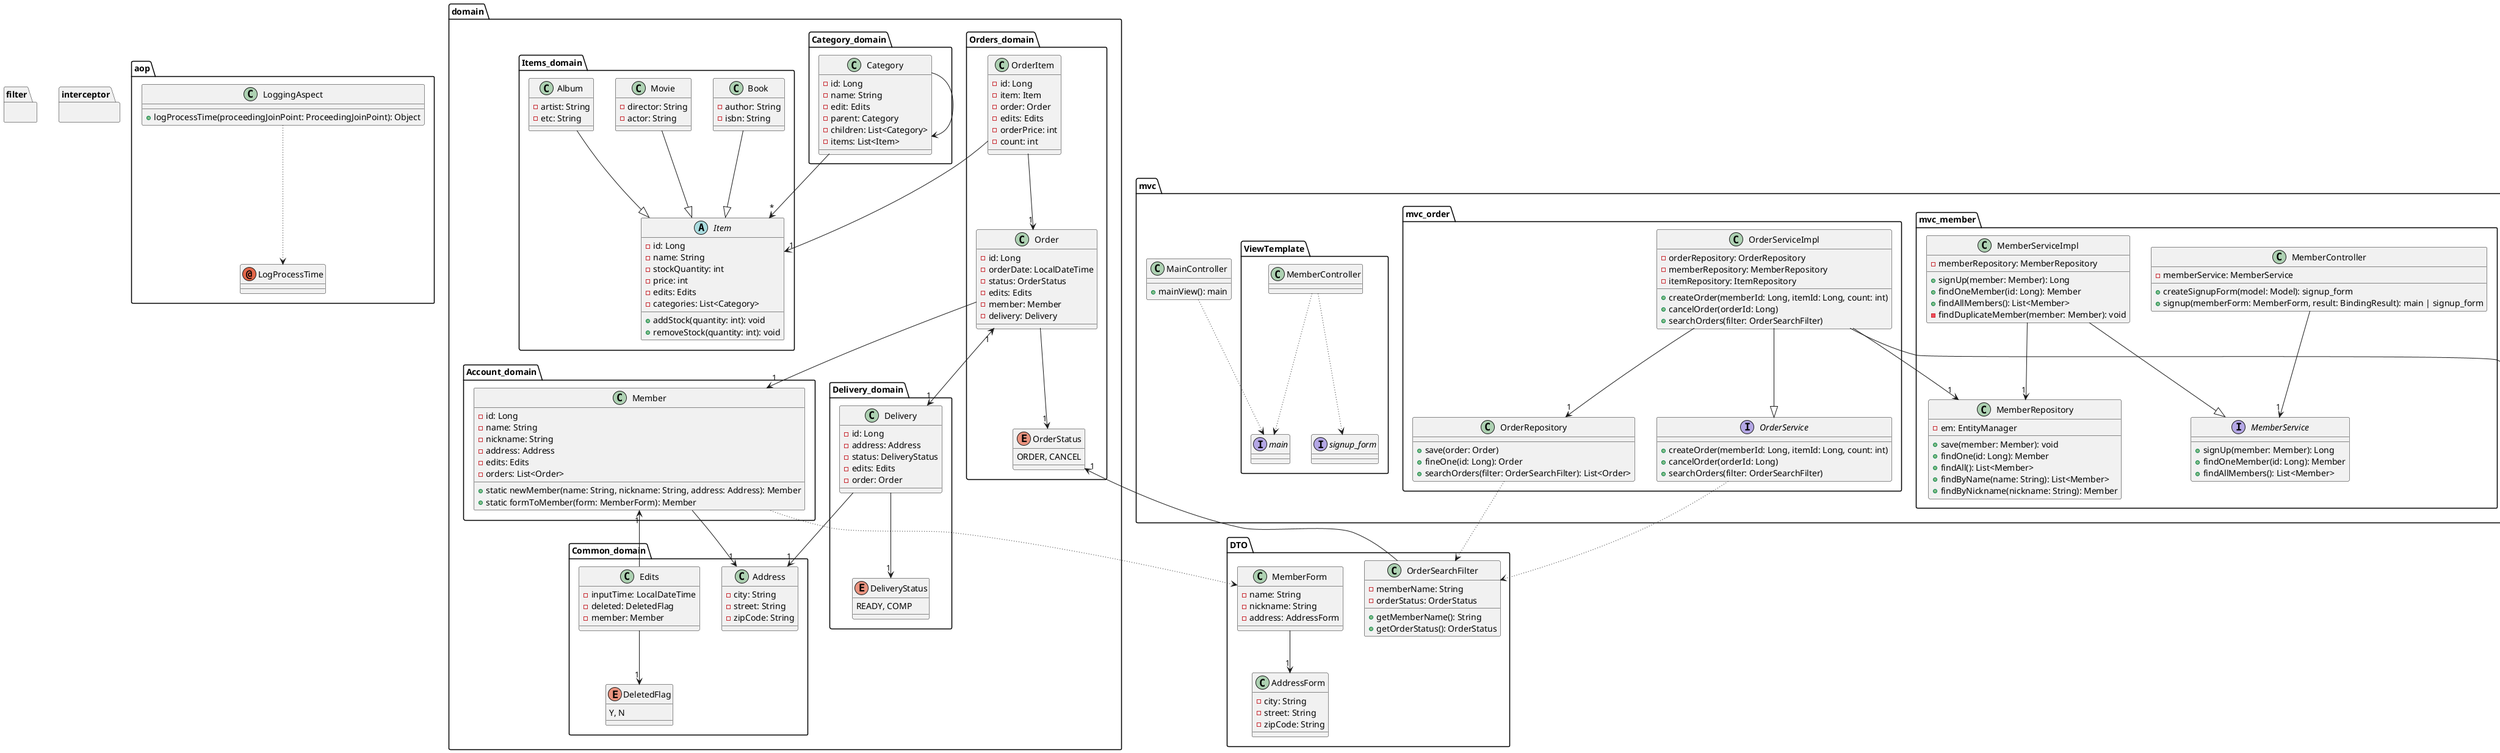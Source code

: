 @startuml
package aop {
    annotation LogProcessTime

    class LoggingAspect {
        + logProcessTime(proceedingJoinPoint: ProceedingJoinPoint): Object
    }
    LoggingAspect -[dotted]-> LogProcessTime
}
package filter {
}
package interceptor {
}

package DTO {
    class OrderSearchFilter {
        - memberName: String
        - orderStatus: OrderStatus
        + getMemberName(): String
        + getOrderStatus(): OrderStatus
    }

    class AddressForm {
        - city: String
        - street: String
        - zipCode: String
    }

    class MemberForm {
        - name: String
        - nickname: String
        - address: AddressForm
    }
    MemberForm --> "1" AddressForm
}

package domain {
    package Common_domain {
        class Address {
            - city: String
            - street: String
            - zipCode: String
        }

        class Edits {
            - inputTime: LocalDateTime
            - deleted: DeletedFlag
            - member: Member
        }
        Edits --> "1" DeletedFlag

        enum DeletedFlag {
            Y, N
        }
    }

    package Category_domain {
        class Category {
            - id: Long
            - name: String
            - edit: Edits
            - parent: Category
            - children: List<Category>
            - items: List<Item>
        }
        Category --> Category
    }

    package Account_domain {
        class Member {
            - id: Long
            - name: String
            - nickname: String
            - address: Address
            - edits: Edits
            - orders: List<Order>
            + static newMember(name: String, nickname: String, address: Address): Member
            + static formToMember(form: MemberForm): Member
        }
        Member --> "1" Address
        Edits --> "1" Member
        Member -[dotted]-> MemberForm
    }

    package Orders_domain {
        class Order {
            - id: Long
            - orderDate: LocalDateTime
            - status: OrderStatus
            - edits: Edits
            - member: Member
            - delivery: Delivery
        }
        Order --> "1" Member
        Order --> "1" OrderStatus
        OrderSearchFilter --> "1" OrderStatus

        enum OrderStatus {
            ORDER, CANCEL
        }

        class OrderItem {
            - id: Long
            - item: Item
            - order: Order
            - edits: Edits
            - orderPrice: int
            - count: int
        }
        OrderItem --> "1" Order
    }

    package Delivery_domain {
        class Delivery {
            - id: Long
            - address: Address
            - status: DeliveryStatus
            - edits: Edits
            - order: Order
        }
        Order "1" <--> "1" Delivery
        Delivery --> "1" DeliveryStatus
        Delivery --> "1" Address

        enum DeliveryStatus {
            READY, COMP
        }
    }

    package Items_domain {
        abstract class Item {
            - id: Long
            - name: String
            - stockQuantity: int
            - price: int
            - edits: Edits
            - categories: List<Category>

            + addStock(quantity: int): void
            + removeStock(quantity: int): void
        }
        OrderItem --> "1" Item
        Category --> "*" Item

        class Album {
            - artist: String
            - etc: String
        }
        Album --|> Item

        class Book {
            - author: String
            - isbn: String
        }
        Book --|> Item

        class Movie {
            - director: String
            - actor: String
        }
        Movie --|> Item
    }
}

package exception {
    class DuplicateRowException {
        - errorCode: String
    }
    class NotEnoughStockException {
        - errorCode: String
    }
}


package mvc {
    class MainController {
        + mainView(): main
    }

    package ViewTemplate {
        interface signup_form
        interface main

        MemberController -[dotted]-> main
        MemberController -[dotted]-> signup_form
        MainController -[dotted]-> main
    }
    package mvc_member {
        class MemberController {
            - memberService: MemberService
            + createSignupForm(model: Model): signup_form
            + signup(memberForm: MemberForm, result: BindingResult): main | signup_form
        }
        MemberController --> "1" MemberService

        class MemberRepository {
            - em: EntityManager
            + save(member: Member): void
            + findOne(id: Long): Member
            + findAll(): List<Member>
            + findByName(name: String): List<Member>
            + findByNickname(nickname: String): Member
        }

        interface MemberService {
            + signUp(member: Member): Long
            + findOneMember(id: Long): Member
            + findAllMembers(): List<Member>
        }

        class MemberServiceImpl {
            - memberRepository: MemberRepository
            + signUp(member: Member): Long
            + findOneMember(id: Long): Member
            + findAllMembers(): List<Member>
            - findDuplicateMember(member: Member): void
        }
        MemberServiceImpl --|> MemberService
        MemberServiceImpl --> "1" MemberRepository
    }

    package mvc_item {
        class ItemRepository {
            - em: EntityManager
            + save(item: Item): void
            + findOne(id: Long): Item
            + findAll(): List<Item>
        }

        interface ItemService {
            + save(item: Item): void
            + findItems(): List<Item>
            + findOne(id: Long): Item
        }

        class ItemServiceImpl {
            - itemRepository: ItemRepository
            + save(item: Item): void
            + findItems(): List<Item>
            + findOne(id: Long): Item
        }
        ItemServiceImpl --|>ItemService
        ItemServiceImpl --> "1" ItemRepository
    }

    package mvc_order {
        class OrderRepository {
            + save(order: Order)
            + fineOne(id: Long): Order
            + searchOrders(filter: OrderSearchFilter): List<Order>
        }
        OrderRepository -[dotted]-> OrderSearchFilter

        interface OrderService {
            + createOrder(memberId: Long, itemId: Long, count: int)
            + cancelOrder(orderId: Long)
            + searchOrders(filter: OrderSearchFilter)
        }
        OrderService -[dotted]-> OrderSearchFilter

        class OrderServiceImpl {
            - orderRepository: OrderRepository
            - memberRepository: MemberRepository
            - itemRepository: ItemRepository
            + createOrder(memberId: Long, itemId: Long, count: int)
            + cancelOrder(orderId: Long)
            + searchOrders(filter: OrderSearchFilter)
        }
        OrderServiceImpl --|> OrderService
        OrderServiceImpl --> "1" OrderRepository
        OrderServiceImpl --> "1" MemberRepository
        OrderServiceImpl --> "1" ItemRepository
    }
}

package interfaces {
    package exceptions {
        interface JPAShopError {
            + getErrorCode(): String
        }
        DuplicateRowException --|> JPAShopError
        NotEnoughStockException --|> JPAShopError
    }
}

@enduml